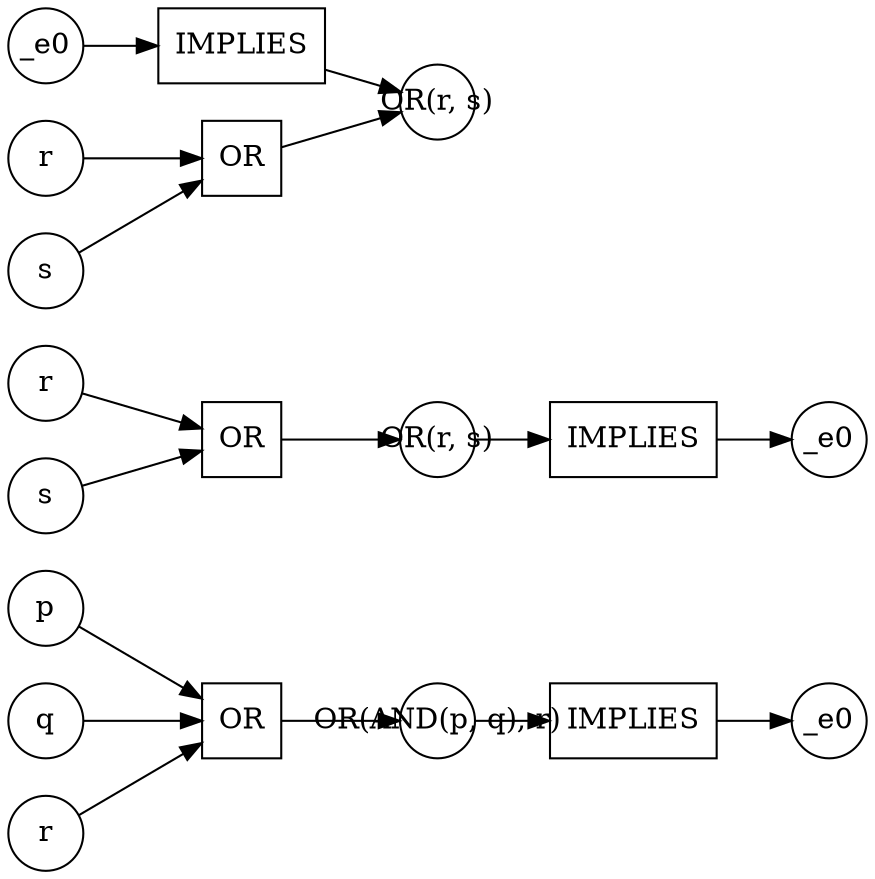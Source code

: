 digraph G {
  rankdir="LR";
  subgraph place {
    graph [shape=circle,color=gray];
    node [shape=circle,fixedsize=true,width=.5];
    _p0 [label="OR(AND(p, q), r)"];
    _p1 [label="p"];
    _p2 [label="q"];
    _p3 [label="r"];
    _p4 [label="_e0"];
    _p5 [label="OR(r, s)"];
    _p6 [label="r"];
    _p7 [label="s"];
    _p8 [label="_e0"];
    _p9 [label="_e0"];
    _p10 [label="OR(r, s)"];
    _p11 [label="r"];
    _p12 [label="s"];
  } 
  subgraph transitions {
    node [shape=rect,height=.5,width=.5];
    _t0 [label="IMPLIES"];
    _t1 [label="OR"];
    _t2 [label="IMPLIES"];
    _t3 [label="OR"];
    _t4 [label="IMPLIES"];
    _t5 [label="OR"];
  } 
  _p0 -> _t0 [] ;
  _t0 -> _p4 [] ;
  _t1 -> _p0 [] ;
  _p1 -> _t1 [] ;
  _p2 -> _t1 [] ;
  _p3 -> _t1 [] ;
  _p5 -> _t2 [] ;
  _t2 -> _p8 [] ;
  _t3 -> _p5 [] ;
  _p6 -> _t3 [] ;
  _p7 -> _t3 [] ;
  _p9 -> _t4 [] ;
  _t4 -> _p10 [] ;
  _t5 -> _p10 [] ;
  _p11 -> _t5 [] ;
  _p12 -> _t5 [] ;
}

